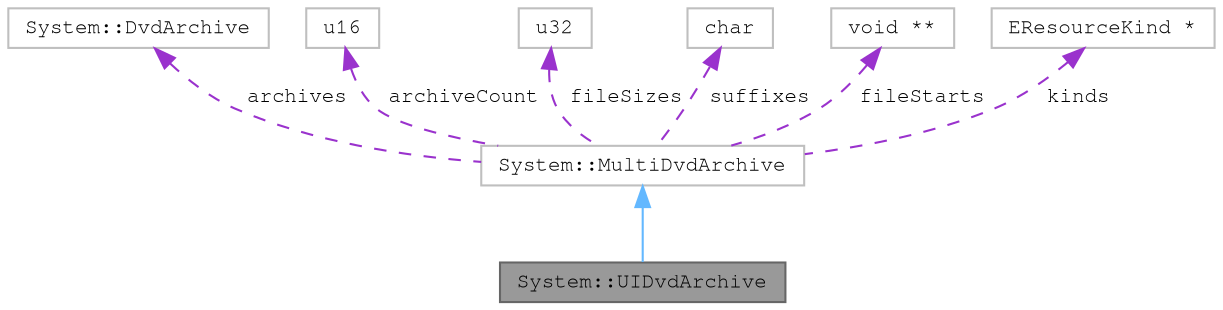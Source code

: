 digraph "System::UIDvdArchive"
{
 // LATEX_PDF_SIZE
  bgcolor="transparent";
  edge [fontname=FreeMono,fontsize=10,labelfontname=FreeMono,labelfontsize=10];
  node [fontname=FreeMono,fontsize=10,shape=box,height=0.2,width=0.4];
  Node1 [label="System::UIDvdArchive",height=0.2,width=0.4,color="gray40", fillcolor="grey60", style="filled", fontcolor="black",tooltip=" "];
  Node2 -> Node1 [dir="back",color="steelblue1",style="solid"];
  Node2 [label="System::MultiDvdArchive",height=0.2,width=0.4,color="grey75", fillcolor="white", style="filled",URL="$class_system_1_1_multi_dvd_archive.html",tooltip=" "];
  Node3 -> Node2 [dir="back",color="darkorchid3",style="dashed",label=" archives" ];
  Node3 [label="System::DvdArchive",height=0.2,width=0.4,color="grey75", fillcolor="white", style="filled",URL="$class_system_1_1_dvd_archive.html",tooltip=" "];
  Node4 -> Node2 [dir="back",color="darkorchid3",style="dashed",label=" archiveCount" ];
  Node4 [label="u16",height=0.2,width=0.4,color="grey75", fillcolor="white", style="filled",URL="$classu16.html",tooltip=" "];
  Node5 -> Node2 [dir="back",color="darkorchid3",style="dashed",label=" fileSizes" ];
  Node5 [label="u32",height=0.2,width=0.4,color="grey75", fillcolor="white", style="filled",tooltip=" "];
  Node6 -> Node2 [dir="back",color="darkorchid3",style="dashed",label=" suffixes" ];
  Node6 [label="char",height=0.2,width=0.4,color="grey75", fillcolor="white", style="filled",tooltip=" "];
  Node7 -> Node2 [dir="back",color="darkorchid3",style="dashed",label=" fileStarts" ];
  Node7 [label="void **",height=0.2,width=0.4,color="grey75", fillcolor="white", style="filled",tooltip=" "];
  Node8 -> Node2 [dir="back",color="darkorchid3",style="dashed",label=" kinds" ];
  Node8 [label="EResourceKind *",height=0.2,width=0.4,color="grey75", fillcolor="white", style="filled",tooltip=" "];
}
